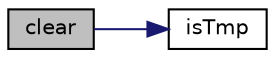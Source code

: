 digraph "clear"
{
  bgcolor="transparent";
  edge [fontname="Helvetica",fontsize="10",labelfontname="Helvetica",labelfontsize="10"];
  node [fontname="Helvetica",fontsize="10",shape=record];
  rankdir="LR";
  Node261 [label="clear",height=0.2,width=0.4,color="black", fillcolor="grey75", style="filled", fontcolor="black"];
  Node261 -> Node262 [color="midnightblue",fontsize="10",style="solid",fontname="Helvetica"];
  Node262 [label="isTmp",height=0.2,width=0.4,color="black",URL="$a28241.html#a70128655989a3d463b2b8d78d7436ae4",tooltip="Return true if this is really a temporary object. "];
}
